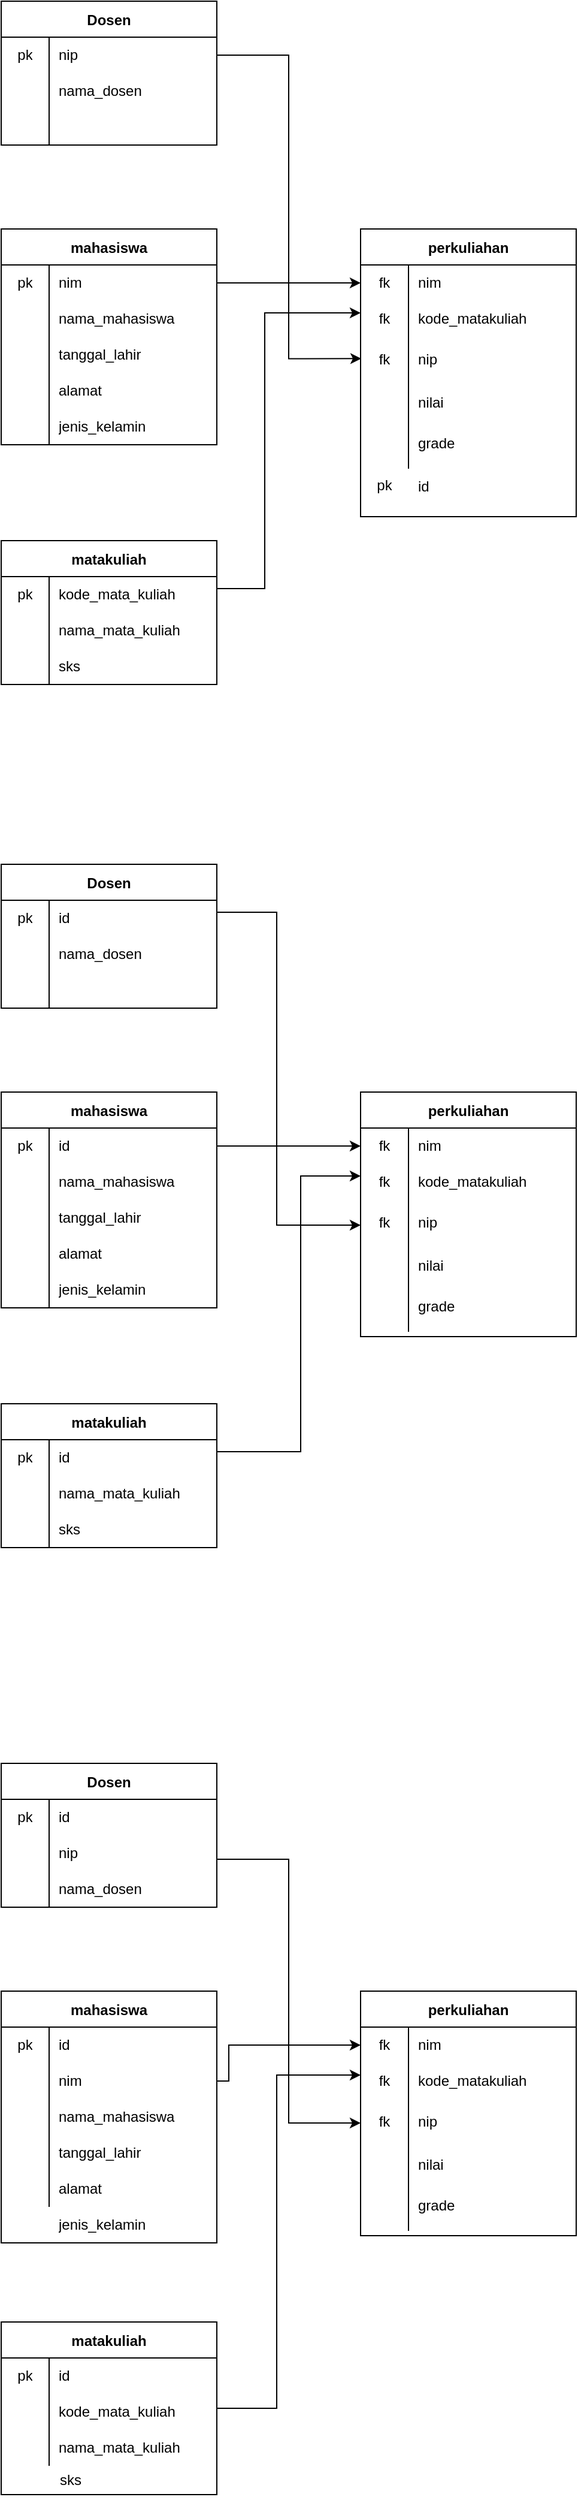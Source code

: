 <mxfile version="20.3.0" type="device"><diagram id="C5RBs43oDa-KdzZeNtuy" name="Page-1"><mxGraphModel dx="1038" dy="641" grid="1" gridSize="10" guides="1" tooltips="1" connect="1" arrows="1" fold="1" page="1" pageScale="1" pageWidth="827" pageHeight="1169" math="0" shadow="0"><root><mxCell id="WIyWlLk6GJQsqaUBKTNV-0"/><mxCell id="WIyWlLk6GJQsqaUBKTNV-1" parent="WIyWlLk6GJQsqaUBKTNV-0"/><mxCell id="ocdc9mMbOwaUvqx68vcA-165" style="edgeStyle=orthogonalEdgeStyle;rounded=0;orthogonalLoop=1;jettySize=auto;html=1;exitX=1;exitY=0.5;exitDx=0;exitDy=0;entryX=0.003;entryY=0.165;entryDx=0;entryDy=0;entryPerimeter=0;" parent="WIyWlLk6GJQsqaUBKTNV-1" source="ocdc9mMbOwaUvqx68vcA-1" target="ocdc9mMbOwaUvqx68vcA-42" edge="1"><mxGeometry relative="1" as="geometry"><mxPoint x="370" y="430.593" as="targetPoint"/><Array as="points"><mxPoint x="380" y="165"/><mxPoint x="380" y="418"/></Array></mxGeometry></mxCell><mxCell id="ocdc9mMbOwaUvqx68vcA-0" value="Dosen" style="shape=table;startSize=30;container=1;collapsible=0;childLayout=tableLayout;fixedRows=1;rowLines=0;fontStyle=1;" parent="WIyWlLk6GJQsqaUBKTNV-1" vertex="1"><mxGeometry x="140" y="120" width="180" height="120" as="geometry"/></mxCell><mxCell id="ocdc9mMbOwaUvqx68vcA-1" value="" style="shape=tableRow;horizontal=0;startSize=0;swimlaneHead=0;swimlaneBody=0;top=0;left=0;bottom=0;right=0;collapsible=0;dropTarget=0;fillColor=none;points=[[0,0.5],[1,0.5]];portConstraint=eastwest;" parent="ocdc9mMbOwaUvqx68vcA-0" vertex="1"><mxGeometry y="30" width="180" height="30" as="geometry"/></mxCell><mxCell id="ocdc9mMbOwaUvqx68vcA-2" value="pk" style="shape=partialRectangle;html=1;whiteSpace=wrap;connectable=0;fillColor=none;top=0;left=0;bottom=0;right=0;overflow=hidden;pointerEvents=1;" parent="ocdc9mMbOwaUvqx68vcA-1" vertex="1"><mxGeometry width="40" height="30" as="geometry"><mxRectangle width="40" height="30" as="alternateBounds"/></mxGeometry></mxCell><mxCell id="ocdc9mMbOwaUvqx68vcA-3" value="nip" style="shape=partialRectangle;html=1;whiteSpace=wrap;connectable=0;fillColor=none;top=0;left=0;bottom=0;right=0;align=left;spacingLeft=6;overflow=hidden;" parent="ocdc9mMbOwaUvqx68vcA-1" vertex="1"><mxGeometry x="40" width="140" height="30" as="geometry"><mxRectangle width="140" height="30" as="alternateBounds"/></mxGeometry></mxCell><mxCell id="ocdc9mMbOwaUvqx68vcA-4" value="" style="shape=tableRow;horizontal=0;startSize=0;swimlaneHead=0;swimlaneBody=0;top=0;left=0;bottom=0;right=0;collapsible=0;dropTarget=0;fillColor=none;points=[[0,0.5],[1,0.5]];portConstraint=eastwest;" parent="ocdc9mMbOwaUvqx68vcA-0" vertex="1"><mxGeometry y="60" width="180" height="30" as="geometry"/></mxCell><mxCell id="ocdc9mMbOwaUvqx68vcA-5" value="" style="shape=partialRectangle;html=1;whiteSpace=wrap;connectable=0;fillColor=none;top=0;left=0;bottom=0;right=0;overflow=hidden;" parent="ocdc9mMbOwaUvqx68vcA-4" vertex="1"><mxGeometry width="40" height="30" as="geometry"><mxRectangle width="40" height="30" as="alternateBounds"/></mxGeometry></mxCell><mxCell id="ocdc9mMbOwaUvqx68vcA-6" value="nama_dosen" style="shape=partialRectangle;html=1;whiteSpace=wrap;connectable=0;fillColor=none;top=0;left=0;bottom=0;right=0;align=left;spacingLeft=6;overflow=hidden;" parent="ocdc9mMbOwaUvqx68vcA-4" vertex="1"><mxGeometry x="40" width="140" height="30" as="geometry"><mxRectangle width="140" height="30" as="alternateBounds"/></mxGeometry></mxCell><mxCell id="ocdc9mMbOwaUvqx68vcA-7" value="" style="shape=tableRow;horizontal=0;startSize=0;swimlaneHead=0;swimlaneBody=0;top=0;left=0;bottom=0;right=0;collapsible=0;dropTarget=0;fillColor=none;points=[[0,0.5],[1,0.5]];portConstraint=eastwest;" parent="ocdc9mMbOwaUvqx68vcA-0" vertex="1"><mxGeometry y="90" width="180" height="30" as="geometry"/></mxCell><mxCell id="ocdc9mMbOwaUvqx68vcA-8" value="" style="shape=partialRectangle;html=1;whiteSpace=wrap;connectable=0;fillColor=none;top=0;left=0;bottom=0;right=0;overflow=hidden;" parent="ocdc9mMbOwaUvqx68vcA-7" vertex="1"><mxGeometry width="40" height="30" as="geometry"><mxRectangle width="40" height="30" as="alternateBounds"/></mxGeometry></mxCell><mxCell id="ocdc9mMbOwaUvqx68vcA-9" value="" style="shape=partialRectangle;html=1;whiteSpace=wrap;connectable=0;fillColor=none;top=0;left=0;bottom=0;right=0;align=left;spacingLeft=6;overflow=hidden;" parent="ocdc9mMbOwaUvqx68vcA-7" vertex="1"><mxGeometry x="40" width="140" height="30" as="geometry"><mxRectangle width="140" height="30" as="alternateBounds"/></mxGeometry></mxCell><mxCell id="ocdc9mMbOwaUvqx68vcA-166" style="edgeStyle=orthogonalEdgeStyle;rounded=0;orthogonalLoop=1;jettySize=auto;html=1;" parent="WIyWlLk6GJQsqaUBKTNV-1" source="ocdc9mMbOwaUvqx68vcA-10" edge="1"><mxGeometry relative="1" as="geometry"><mxPoint x="440" y="380" as="targetPoint"/><Array as="points"><mxPoint x="360" y="610"/><mxPoint x="360" y="380"/></Array></mxGeometry></mxCell><mxCell id="ocdc9mMbOwaUvqx68vcA-10" value="matakuliah" style="shape=table;startSize=30;container=1;collapsible=0;childLayout=tableLayout;fixedRows=1;rowLines=0;fontStyle=1;" parent="WIyWlLk6GJQsqaUBKTNV-1" vertex="1"><mxGeometry x="140" y="570" width="180" height="120" as="geometry"/></mxCell><mxCell id="ocdc9mMbOwaUvqx68vcA-11" value="" style="shape=tableRow;horizontal=0;startSize=0;swimlaneHead=0;swimlaneBody=0;top=0;left=0;bottom=0;right=0;collapsible=0;dropTarget=0;fillColor=none;points=[[0,0.5],[1,0.5]];portConstraint=eastwest;" parent="ocdc9mMbOwaUvqx68vcA-10" vertex="1"><mxGeometry y="30" width="180" height="30" as="geometry"/></mxCell><mxCell id="ocdc9mMbOwaUvqx68vcA-12" value="pk" style="shape=partialRectangle;html=1;whiteSpace=wrap;connectable=0;fillColor=none;top=0;left=0;bottom=0;right=0;overflow=hidden;pointerEvents=1;" parent="ocdc9mMbOwaUvqx68vcA-11" vertex="1"><mxGeometry width="40" height="30" as="geometry"><mxRectangle width="40" height="30" as="alternateBounds"/></mxGeometry></mxCell><mxCell id="ocdc9mMbOwaUvqx68vcA-13" value="kode_mata_kuliah" style="shape=partialRectangle;html=1;whiteSpace=wrap;connectable=0;fillColor=none;top=0;left=0;bottom=0;right=0;align=left;spacingLeft=6;overflow=hidden;" parent="ocdc9mMbOwaUvqx68vcA-11" vertex="1"><mxGeometry x="40" width="140" height="30" as="geometry"><mxRectangle width="140" height="30" as="alternateBounds"/></mxGeometry></mxCell><mxCell id="ocdc9mMbOwaUvqx68vcA-14" value="" style="shape=tableRow;horizontal=0;startSize=0;swimlaneHead=0;swimlaneBody=0;top=0;left=0;bottom=0;right=0;collapsible=0;dropTarget=0;fillColor=none;points=[[0,0.5],[1,0.5]];portConstraint=eastwest;" parent="ocdc9mMbOwaUvqx68vcA-10" vertex="1"><mxGeometry y="60" width="180" height="30" as="geometry"/></mxCell><mxCell id="ocdc9mMbOwaUvqx68vcA-15" value="" style="shape=partialRectangle;html=1;whiteSpace=wrap;connectable=0;fillColor=none;top=0;left=0;bottom=0;right=0;overflow=hidden;" parent="ocdc9mMbOwaUvqx68vcA-14" vertex="1"><mxGeometry width="40" height="30" as="geometry"><mxRectangle width="40" height="30" as="alternateBounds"/></mxGeometry></mxCell><mxCell id="ocdc9mMbOwaUvqx68vcA-16" value="nama_mata_kuliah" style="shape=partialRectangle;html=1;whiteSpace=wrap;connectable=0;fillColor=none;top=0;left=0;bottom=0;right=0;align=left;spacingLeft=6;overflow=hidden;" parent="ocdc9mMbOwaUvqx68vcA-14" vertex="1"><mxGeometry x="40" width="140" height="30" as="geometry"><mxRectangle width="140" height="30" as="alternateBounds"/></mxGeometry></mxCell><mxCell id="ocdc9mMbOwaUvqx68vcA-17" value="" style="shape=tableRow;horizontal=0;startSize=0;swimlaneHead=0;swimlaneBody=0;top=0;left=0;bottom=0;right=0;collapsible=0;dropTarget=0;fillColor=none;points=[[0,0.5],[1,0.5]];portConstraint=eastwest;" parent="ocdc9mMbOwaUvqx68vcA-10" vertex="1"><mxGeometry y="90" width="180" height="30" as="geometry"/></mxCell><mxCell id="ocdc9mMbOwaUvqx68vcA-18" value="" style="shape=partialRectangle;html=1;whiteSpace=wrap;connectable=0;fillColor=none;top=0;left=0;bottom=0;right=0;overflow=hidden;" parent="ocdc9mMbOwaUvqx68vcA-17" vertex="1"><mxGeometry width="40" height="30" as="geometry"><mxRectangle width="40" height="30" as="alternateBounds"/></mxGeometry></mxCell><mxCell id="ocdc9mMbOwaUvqx68vcA-19" value="sks" style="shape=partialRectangle;html=1;whiteSpace=wrap;connectable=0;fillColor=none;top=0;left=0;bottom=0;right=0;align=left;spacingLeft=6;overflow=hidden;" parent="ocdc9mMbOwaUvqx68vcA-17" vertex="1"><mxGeometry x="40" width="140" height="30" as="geometry"><mxRectangle width="140" height="30" as="alternateBounds"/></mxGeometry></mxCell><mxCell id="ocdc9mMbOwaUvqx68vcA-164" style="edgeStyle=orthogonalEdgeStyle;rounded=0;orthogonalLoop=1;jettySize=auto;html=1;exitX=1;exitY=0.5;exitDx=0;exitDy=0;" parent="WIyWlLk6GJQsqaUBKTNV-1" source="ocdc9mMbOwaUvqx68vcA-21" target="ocdc9mMbOwaUvqx68vcA-36" edge="1"><mxGeometry relative="1" as="geometry"/></mxCell><mxCell id="ocdc9mMbOwaUvqx68vcA-20" value="mahasiswa" style="shape=table;startSize=30;container=1;collapsible=0;childLayout=tableLayout;fixedRows=1;rowLines=0;fontStyle=1;" parent="WIyWlLk6GJQsqaUBKTNV-1" vertex="1"><mxGeometry x="140" y="310" width="180" height="180" as="geometry"/></mxCell><mxCell id="ocdc9mMbOwaUvqx68vcA-21" value="" style="shape=tableRow;horizontal=0;startSize=0;swimlaneHead=0;swimlaneBody=0;top=0;left=0;bottom=0;right=0;collapsible=0;dropTarget=0;fillColor=none;points=[[0,0.5],[1,0.5]];portConstraint=eastwest;" parent="ocdc9mMbOwaUvqx68vcA-20" vertex="1"><mxGeometry y="30" width="180" height="30" as="geometry"/></mxCell><mxCell id="ocdc9mMbOwaUvqx68vcA-22" value="pk" style="shape=partialRectangle;html=1;whiteSpace=wrap;connectable=0;fillColor=none;top=0;left=0;bottom=0;right=0;overflow=hidden;pointerEvents=1;" parent="ocdc9mMbOwaUvqx68vcA-21" vertex="1"><mxGeometry width="40" height="30" as="geometry"><mxRectangle width="40" height="30" as="alternateBounds"/></mxGeometry></mxCell><mxCell id="ocdc9mMbOwaUvqx68vcA-23" value="nim" style="shape=partialRectangle;html=1;whiteSpace=wrap;connectable=0;fillColor=none;top=0;left=0;bottom=0;right=0;align=left;spacingLeft=6;overflow=hidden;" parent="ocdc9mMbOwaUvqx68vcA-21" vertex="1"><mxGeometry x="40" width="140" height="30" as="geometry"><mxRectangle width="140" height="30" as="alternateBounds"/></mxGeometry></mxCell><mxCell id="ocdc9mMbOwaUvqx68vcA-24" value="" style="shape=tableRow;horizontal=0;startSize=0;swimlaneHead=0;swimlaneBody=0;top=0;left=0;bottom=0;right=0;collapsible=0;dropTarget=0;fillColor=none;points=[[0,0.5],[1,0.5]];portConstraint=eastwest;" parent="ocdc9mMbOwaUvqx68vcA-20" vertex="1"><mxGeometry y="60" width="180" height="30" as="geometry"/></mxCell><mxCell id="ocdc9mMbOwaUvqx68vcA-25" value="" style="shape=partialRectangle;html=1;whiteSpace=wrap;connectable=0;fillColor=none;top=0;left=0;bottom=0;right=0;overflow=hidden;" parent="ocdc9mMbOwaUvqx68vcA-24" vertex="1"><mxGeometry width="40" height="30" as="geometry"><mxRectangle width="40" height="30" as="alternateBounds"/></mxGeometry></mxCell><mxCell id="ocdc9mMbOwaUvqx68vcA-26" value="nama_mahasiswa" style="shape=partialRectangle;html=1;whiteSpace=wrap;connectable=0;fillColor=none;top=0;left=0;bottom=0;right=0;align=left;spacingLeft=6;overflow=hidden;" parent="ocdc9mMbOwaUvqx68vcA-24" vertex="1"><mxGeometry x="40" width="140" height="30" as="geometry"><mxRectangle width="140" height="30" as="alternateBounds"/></mxGeometry></mxCell><mxCell id="ocdc9mMbOwaUvqx68vcA-27" value="" style="shape=tableRow;horizontal=0;startSize=0;swimlaneHead=0;swimlaneBody=0;top=0;left=0;bottom=0;right=0;collapsible=0;dropTarget=0;fillColor=none;points=[[0,0.5],[1,0.5]];portConstraint=eastwest;" parent="ocdc9mMbOwaUvqx68vcA-20" vertex="1"><mxGeometry y="90" width="180" height="90" as="geometry"/></mxCell><mxCell id="ocdc9mMbOwaUvqx68vcA-28" value="" style="shape=partialRectangle;html=1;whiteSpace=wrap;connectable=0;fillColor=none;top=0;left=0;bottom=0;right=0;overflow=hidden;" parent="ocdc9mMbOwaUvqx68vcA-27" vertex="1"><mxGeometry width="40" height="90" as="geometry"><mxRectangle width="40" height="90" as="alternateBounds"/></mxGeometry></mxCell><mxCell id="ocdc9mMbOwaUvqx68vcA-29" value="alamat" style="shape=partialRectangle;html=1;whiteSpace=wrap;connectable=0;fillColor=none;top=0;left=0;bottom=0;right=0;align=left;spacingLeft=6;overflow=hidden;" parent="ocdc9mMbOwaUvqx68vcA-27" vertex="1"><mxGeometry x="40" width="140" height="90" as="geometry"><mxRectangle width="140" height="90" as="alternateBounds"/></mxGeometry></mxCell><mxCell id="ocdc9mMbOwaUvqx68vcA-32" value="tanggal_lahir" style="shape=partialRectangle;html=1;whiteSpace=wrap;connectable=0;fillColor=none;top=0;left=0;bottom=0;right=0;align=left;spacingLeft=6;overflow=hidden;" parent="WIyWlLk6GJQsqaUBKTNV-1" vertex="1"><mxGeometry x="180" y="400" width="140" height="30" as="geometry"><mxRectangle width="140" height="30" as="alternateBounds"/></mxGeometry></mxCell><mxCell id="ocdc9mMbOwaUvqx68vcA-33" value="jenis_kelamin" style="shape=partialRectangle;html=1;whiteSpace=wrap;connectable=0;fillColor=none;top=0;left=0;bottom=0;right=0;align=left;spacingLeft=6;overflow=hidden;" parent="WIyWlLk6GJQsqaUBKTNV-1" vertex="1"><mxGeometry x="180" y="460" width="140" height="30" as="geometry"><mxRectangle width="140" height="90" as="alternateBounds"/></mxGeometry></mxCell><mxCell id="ocdc9mMbOwaUvqx68vcA-35" value="perkuliahan" style="shape=table;startSize=30;container=1;collapsible=0;childLayout=tableLayout;fixedRows=1;rowLines=0;fontStyle=1;" parent="WIyWlLk6GJQsqaUBKTNV-1" vertex="1"><mxGeometry x="440" y="310" width="180" height="240" as="geometry"/></mxCell><mxCell id="ocdc9mMbOwaUvqx68vcA-36" value="" style="shape=tableRow;horizontal=0;startSize=0;swimlaneHead=0;swimlaneBody=0;top=0;left=0;bottom=0;right=0;collapsible=0;dropTarget=0;fillColor=none;points=[[0,0.5],[1,0.5]];portConstraint=eastwest;" parent="ocdc9mMbOwaUvqx68vcA-35" vertex="1"><mxGeometry y="30" width="180" height="30" as="geometry"/></mxCell><mxCell id="ocdc9mMbOwaUvqx68vcA-37" value="fk" style="shape=partialRectangle;html=1;whiteSpace=wrap;connectable=0;fillColor=none;top=0;left=0;bottom=0;right=0;overflow=hidden;pointerEvents=1;" parent="ocdc9mMbOwaUvqx68vcA-36" vertex="1"><mxGeometry width="40" height="30" as="geometry"><mxRectangle width="40" height="30" as="alternateBounds"/></mxGeometry></mxCell><mxCell id="ocdc9mMbOwaUvqx68vcA-38" value="nim" style="shape=partialRectangle;html=1;whiteSpace=wrap;connectable=0;fillColor=none;top=0;left=0;bottom=0;right=0;align=left;spacingLeft=6;overflow=hidden;" parent="ocdc9mMbOwaUvqx68vcA-36" vertex="1"><mxGeometry x="40" width="140" height="30" as="geometry"><mxRectangle width="140" height="30" as="alternateBounds"/></mxGeometry></mxCell><mxCell id="ocdc9mMbOwaUvqx68vcA-39" value="" style="shape=tableRow;horizontal=0;startSize=0;swimlaneHead=0;swimlaneBody=0;top=0;left=0;bottom=0;right=0;collapsible=0;dropTarget=0;fillColor=none;points=[[0,0.5],[1,0.5]];portConstraint=eastwest;" parent="ocdc9mMbOwaUvqx68vcA-35" vertex="1"><mxGeometry y="60" width="180" height="30" as="geometry"/></mxCell><mxCell id="ocdc9mMbOwaUvqx68vcA-40" value="" style="shape=partialRectangle;html=1;whiteSpace=wrap;connectable=0;fillColor=none;top=0;left=0;bottom=0;right=0;overflow=hidden;" parent="ocdc9mMbOwaUvqx68vcA-39" vertex="1"><mxGeometry width="40" height="30" as="geometry"><mxRectangle width="40" height="30" as="alternateBounds"/></mxGeometry></mxCell><mxCell id="ocdc9mMbOwaUvqx68vcA-41" value="kode_matakuliah" style="shape=partialRectangle;html=1;whiteSpace=wrap;connectable=0;fillColor=none;top=0;left=0;bottom=0;right=0;align=left;spacingLeft=6;overflow=hidden;" parent="ocdc9mMbOwaUvqx68vcA-39" vertex="1"><mxGeometry x="40" width="140" height="30" as="geometry"><mxRectangle width="140" height="30" as="alternateBounds"/></mxGeometry></mxCell><mxCell id="ocdc9mMbOwaUvqx68vcA-42" value="" style="shape=tableRow;horizontal=0;startSize=0;swimlaneHead=0;swimlaneBody=0;top=0;left=0;bottom=0;right=0;collapsible=0;dropTarget=0;fillColor=none;points=[[0,0.5],[1,0.5]];portConstraint=eastwest;" parent="ocdc9mMbOwaUvqx68vcA-35" vertex="1"><mxGeometry y="90" width="180" height="110" as="geometry"/></mxCell><mxCell id="ocdc9mMbOwaUvqx68vcA-43" value="" style="shape=partialRectangle;html=1;whiteSpace=wrap;connectable=0;fillColor=none;top=0;left=0;bottom=0;right=0;overflow=hidden;" parent="ocdc9mMbOwaUvqx68vcA-42" vertex="1"><mxGeometry width="40" height="110" as="geometry"><mxRectangle width="40" height="110" as="alternateBounds"/></mxGeometry></mxCell><mxCell id="ocdc9mMbOwaUvqx68vcA-44" value="nilai" style="shape=partialRectangle;html=1;whiteSpace=wrap;connectable=0;fillColor=none;top=0;left=0;bottom=0;right=0;align=left;spacingLeft=6;overflow=hidden;" parent="ocdc9mMbOwaUvqx68vcA-42" vertex="1"><mxGeometry x="40" width="140" height="110" as="geometry"><mxRectangle width="140" height="110" as="alternateBounds"/></mxGeometry></mxCell><mxCell id="ocdc9mMbOwaUvqx68vcA-45" value="nip" style="shape=partialRectangle;html=1;whiteSpace=wrap;connectable=0;fillColor=none;top=0;left=0;bottom=0;right=0;align=left;spacingLeft=6;overflow=hidden;" parent="WIyWlLk6GJQsqaUBKTNV-1" vertex="1"><mxGeometry x="480" y="404" width="140" height="30" as="geometry"><mxRectangle width="140" height="30" as="alternateBounds"/></mxGeometry></mxCell><mxCell id="ocdc9mMbOwaUvqx68vcA-46" value="grade" style="shape=partialRectangle;html=1;whiteSpace=wrap;connectable=0;fillColor=none;top=0;left=0;bottom=0;right=0;align=left;spacingLeft=6;overflow=hidden;" parent="WIyWlLk6GJQsqaUBKTNV-1" vertex="1"><mxGeometry x="480" y="474" width="140" height="30" as="geometry"><mxRectangle width="140" height="30" as="alternateBounds"/></mxGeometry></mxCell><mxCell id="ocdc9mMbOwaUvqx68vcA-47" value="fk" style="shape=partialRectangle;html=1;whiteSpace=wrap;connectable=0;fillColor=none;top=0;left=0;bottom=0;right=0;overflow=hidden;pointerEvents=1;" parent="WIyWlLk6GJQsqaUBKTNV-1" vertex="1"><mxGeometry x="440" y="370" width="40" height="30" as="geometry"><mxRectangle width="40" height="30" as="alternateBounds"/></mxGeometry></mxCell><mxCell id="ocdc9mMbOwaUvqx68vcA-48" value="fk" style="shape=partialRectangle;html=1;whiteSpace=wrap;connectable=0;fillColor=none;top=0;left=0;bottom=0;right=0;overflow=hidden;pointerEvents=1;" parent="WIyWlLk6GJQsqaUBKTNV-1" vertex="1"><mxGeometry x="440" y="404" width="40" height="30" as="geometry"><mxRectangle width="40" height="30" as="alternateBounds"/></mxGeometry></mxCell><mxCell id="ocdc9mMbOwaUvqx68vcA-177" style="edgeStyle=orthogonalEdgeStyle;rounded=0;orthogonalLoop=1;jettySize=auto;html=1;" parent="WIyWlLk6GJQsqaUBKTNV-1" source="ocdc9mMbOwaUvqx68vcA-72" edge="1"><mxGeometry relative="1" as="geometry"><mxPoint x="440" y="1141" as="targetPoint"/><Array as="points"><mxPoint x="370" y="880"/><mxPoint x="370" y="1141"/></Array></mxGeometry></mxCell><mxCell id="ocdc9mMbOwaUvqx68vcA-72" value="Dosen" style="shape=table;startSize=30;container=1;collapsible=0;childLayout=tableLayout;fixedRows=1;rowLines=0;fontStyle=1;" parent="WIyWlLk6GJQsqaUBKTNV-1" vertex="1"><mxGeometry x="140" y="840" width="180" height="120" as="geometry"/></mxCell><mxCell id="ocdc9mMbOwaUvqx68vcA-73" value="" style="shape=tableRow;horizontal=0;startSize=0;swimlaneHead=0;swimlaneBody=0;top=0;left=0;bottom=0;right=0;collapsible=0;dropTarget=0;fillColor=none;points=[[0,0.5],[1,0.5]];portConstraint=eastwest;" parent="ocdc9mMbOwaUvqx68vcA-72" vertex="1"><mxGeometry y="30" width="180" height="30" as="geometry"/></mxCell><mxCell id="ocdc9mMbOwaUvqx68vcA-74" value="pk" style="shape=partialRectangle;html=1;whiteSpace=wrap;connectable=0;fillColor=none;top=0;left=0;bottom=0;right=0;overflow=hidden;pointerEvents=1;" parent="ocdc9mMbOwaUvqx68vcA-73" vertex="1"><mxGeometry width="40" height="30" as="geometry"><mxRectangle width="40" height="30" as="alternateBounds"/></mxGeometry></mxCell><mxCell id="ocdc9mMbOwaUvqx68vcA-75" value="id" style="shape=partialRectangle;html=1;whiteSpace=wrap;connectable=0;fillColor=none;top=0;left=0;bottom=0;right=0;align=left;spacingLeft=6;overflow=hidden;" parent="ocdc9mMbOwaUvqx68vcA-73" vertex="1"><mxGeometry x="40" width="140" height="30" as="geometry"><mxRectangle width="140" height="30" as="alternateBounds"/></mxGeometry></mxCell><mxCell id="ocdc9mMbOwaUvqx68vcA-76" value="" style="shape=tableRow;horizontal=0;startSize=0;swimlaneHead=0;swimlaneBody=0;top=0;left=0;bottom=0;right=0;collapsible=0;dropTarget=0;fillColor=none;points=[[0,0.5],[1,0.5]];portConstraint=eastwest;" parent="ocdc9mMbOwaUvqx68vcA-72" vertex="1"><mxGeometry y="60" width="180" height="30" as="geometry"/></mxCell><mxCell id="ocdc9mMbOwaUvqx68vcA-77" value="" style="shape=partialRectangle;html=1;whiteSpace=wrap;connectable=0;fillColor=none;top=0;left=0;bottom=0;right=0;overflow=hidden;" parent="ocdc9mMbOwaUvqx68vcA-76" vertex="1"><mxGeometry width="40" height="30" as="geometry"><mxRectangle width="40" height="30" as="alternateBounds"/></mxGeometry></mxCell><mxCell id="ocdc9mMbOwaUvqx68vcA-78" value="nama_dosen" style="shape=partialRectangle;html=1;whiteSpace=wrap;connectable=0;fillColor=none;top=0;left=0;bottom=0;right=0;align=left;spacingLeft=6;overflow=hidden;" parent="ocdc9mMbOwaUvqx68vcA-76" vertex="1"><mxGeometry x="40" width="140" height="30" as="geometry"><mxRectangle width="140" height="30" as="alternateBounds"/></mxGeometry></mxCell><mxCell id="ocdc9mMbOwaUvqx68vcA-79" value="" style="shape=tableRow;horizontal=0;startSize=0;swimlaneHead=0;swimlaneBody=0;top=0;left=0;bottom=0;right=0;collapsible=0;dropTarget=0;fillColor=none;points=[[0,0.5],[1,0.5]];portConstraint=eastwest;" parent="ocdc9mMbOwaUvqx68vcA-72" vertex="1"><mxGeometry y="90" width="180" height="30" as="geometry"/></mxCell><mxCell id="ocdc9mMbOwaUvqx68vcA-80" value="" style="shape=partialRectangle;html=1;whiteSpace=wrap;connectable=0;fillColor=none;top=0;left=0;bottom=0;right=0;overflow=hidden;" parent="ocdc9mMbOwaUvqx68vcA-79" vertex="1"><mxGeometry width="40" height="30" as="geometry"><mxRectangle width="40" height="30" as="alternateBounds"/></mxGeometry></mxCell><mxCell id="ocdc9mMbOwaUvqx68vcA-81" value="" style="shape=partialRectangle;html=1;whiteSpace=wrap;connectable=0;fillColor=none;top=0;left=0;bottom=0;right=0;align=left;spacingLeft=6;overflow=hidden;" parent="ocdc9mMbOwaUvqx68vcA-79" vertex="1"><mxGeometry x="40" width="140" height="30" as="geometry"><mxRectangle width="140" height="30" as="alternateBounds"/></mxGeometry></mxCell><mxCell id="ocdc9mMbOwaUvqx68vcA-179" style="edgeStyle=orthogonalEdgeStyle;rounded=0;orthogonalLoop=1;jettySize=auto;html=1;exitX=1;exitY=0.5;exitDx=0;exitDy=0;" parent="WIyWlLk6GJQsqaUBKTNV-1" source="ocdc9mMbOwaUvqx68vcA-83" edge="1"><mxGeometry relative="1" as="geometry"><mxPoint x="440" y="1100" as="targetPoint"/><Array as="points"><mxPoint x="320" y="1330"/><mxPoint x="390" y="1330"/><mxPoint x="390" y="1100"/></Array></mxGeometry></mxCell><mxCell id="ocdc9mMbOwaUvqx68vcA-82" value="matakuliah" style="shape=table;startSize=30;container=1;collapsible=0;childLayout=tableLayout;fixedRows=1;rowLines=0;fontStyle=1;" parent="WIyWlLk6GJQsqaUBKTNV-1" vertex="1"><mxGeometry x="140" y="1290" width="180" height="120" as="geometry"/></mxCell><mxCell id="ocdc9mMbOwaUvqx68vcA-83" value="" style="shape=tableRow;horizontal=0;startSize=0;swimlaneHead=0;swimlaneBody=0;top=0;left=0;bottom=0;right=0;collapsible=0;dropTarget=0;fillColor=none;points=[[0,0.5],[1,0.5]];portConstraint=eastwest;" parent="ocdc9mMbOwaUvqx68vcA-82" vertex="1"><mxGeometry y="30" width="180" height="30" as="geometry"/></mxCell><mxCell id="ocdc9mMbOwaUvqx68vcA-84" value="pk" style="shape=partialRectangle;html=1;whiteSpace=wrap;connectable=0;fillColor=none;top=0;left=0;bottom=0;right=0;overflow=hidden;pointerEvents=1;" parent="ocdc9mMbOwaUvqx68vcA-83" vertex="1"><mxGeometry width="40" height="30" as="geometry"><mxRectangle width="40" height="30" as="alternateBounds"/></mxGeometry></mxCell><mxCell id="ocdc9mMbOwaUvqx68vcA-85" value="id" style="shape=partialRectangle;html=1;whiteSpace=wrap;connectable=0;fillColor=none;top=0;left=0;bottom=0;right=0;align=left;spacingLeft=6;overflow=hidden;" parent="ocdc9mMbOwaUvqx68vcA-83" vertex="1"><mxGeometry x="40" width="140" height="30" as="geometry"><mxRectangle width="140" height="30" as="alternateBounds"/></mxGeometry></mxCell><mxCell id="ocdc9mMbOwaUvqx68vcA-86" value="" style="shape=tableRow;horizontal=0;startSize=0;swimlaneHead=0;swimlaneBody=0;top=0;left=0;bottom=0;right=0;collapsible=0;dropTarget=0;fillColor=none;points=[[0,0.5],[1,0.5]];portConstraint=eastwest;" parent="ocdc9mMbOwaUvqx68vcA-82" vertex="1"><mxGeometry y="60" width="180" height="30" as="geometry"/></mxCell><mxCell id="ocdc9mMbOwaUvqx68vcA-87" value="" style="shape=partialRectangle;html=1;whiteSpace=wrap;connectable=0;fillColor=none;top=0;left=0;bottom=0;right=0;overflow=hidden;" parent="ocdc9mMbOwaUvqx68vcA-86" vertex="1"><mxGeometry width="40" height="30" as="geometry"><mxRectangle width="40" height="30" as="alternateBounds"/></mxGeometry></mxCell><mxCell id="ocdc9mMbOwaUvqx68vcA-88" value="nama_mata_kuliah" style="shape=partialRectangle;html=1;whiteSpace=wrap;connectable=0;fillColor=none;top=0;left=0;bottom=0;right=0;align=left;spacingLeft=6;overflow=hidden;" parent="ocdc9mMbOwaUvqx68vcA-86" vertex="1"><mxGeometry x="40" width="140" height="30" as="geometry"><mxRectangle width="140" height="30" as="alternateBounds"/></mxGeometry></mxCell><mxCell id="ocdc9mMbOwaUvqx68vcA-89" value="" style="shape=tableRow;horizontal=0;startSize=0;swimlaneHead=0;swimlaneBody=0;top=0;left=0;bottom=0;right=0;collapsible=0;dropTarget=0;fillColor=none;points=[[0,0.5],[1,0.5]];portConstraint=eastwest;" parent="ocdc9mMbOwaUvqx68vcA-82" vertex="1"><mxGeometry y="90" width="180" height="30" as="geometry"/></mxCell><mxCell id="ocdc9mMbOwaUvqx68vcA-90" value="" style="shape=partialRectangle;html=1;whiteSpace=wrap;connectable=0;fillColor=none;top=0;left=0;bottom=0;right=0;overflow=hidden;" parent="ocdc9mMbOwaUvqx68vcA-89" vertex="1"><mxGeometry width="40" height="30" as="geometry"><mxRectangle width="40" height="30" as="alternateBounds"/></mxGeometry></mxCell><mxCell id="ocdc9mMbOwaUvqx68vcA-91" value="sks" style="shape=partialRectangle;html=1;whiteSpace=wrap;connectable=0;fillColor=none;top=0;left=0;bottom=0;right=0;align=left;spacingLeft=6;overflow=hidden;" parent="ocdc9mMbOwaUvqx68vcA-89" vertex="1"><mxGeometry x="40" width="140" height="30" as="geometry"><mxRectangle width="140" height="30" as="alternateBounds"/></mxGeometry></mxCell><mxCell id="ocdc9mMbOwaUvqx68vcA-178" style="edgeStyle=orthogonalEdgeStyle;rounded=0;orthogonalLoop=1;jettySize=auto;html=1;entryX=0;entryY=0.5;entryDx=0;entryDy=0;exitX=1;exitY=0.5;exitDx=0;exitDy=0;" parent="WIyWlLk6GJQsqaUBKTNV-1" source="ocdc9mMbOwaUvqx68vcA-93" target="ocdc9mMbOwaUvqx68vcA-105" edge="1"><mxGeometry relative="1" as="geometry"/></mxCell><mxCell id="ocdc9mMbOwaUvqx68vcA-92" value="mahasiswa" style="shape=table;startSize=30;container=1;collapsible=0;childLayout=tableLayout;fixedRows=1;rowLines=0;fontStyle=1;" parent="WIyWlLk6GJQsqaUBKTNV-1" vertex="1"><mxGeometry x="140" y="1030" width="180" height="180" as="geometry"/></mxCell><mxCell id="ocdc9mMbOwaUvqx68vcA-93" value="" style="shape=tableRow;horizontal=0;startSize=0;swimlaneHead=0;swimlaneBody=0;top=0;left=0;bottom=0;right=0;collapsible=0;dropTarget=0;fillColor=none;points=[[0,0.5],[1,0.5]];portConstraint=eastwest;" parent="ocdc9mMbOwaUvqx68vcA-92" vertex="1"><mxGeometry y="30" width="180" height="30" as="geometry"/></mxCell><mxCell id="ocdc9mMbOwaUvqx68vcA-94" value="pk" style="shape=partialRectangle;html=1;whiteSpace=wrap;connectable=0;fillColor=none;top=0;left=0;bottom=0;right=0;overflow=hidden;pointerEvents=1;" parent="ocdc9mMbOwaUvqx68vcA-93" vertex="1"><mxGeometry width="40" height="30" as="geometry"><mxRectangle width="40" height="30" as="alternateBounds"/></mxGeometry></mxCell><mxCell id="ocdc9mMbOwaUvqx68vcA-95" value="id" style="shape=partialRectangle;html=1;whiteSpace=wrap;connectable=0;fillColor=none;top=0;left=0;bottom=0;right=0;align=left;spacingLeft=6;overflow=hidden;" parent="ocdc9mMbOwaUvqx68vcA-93" vertex="1"><mxGeometry x="40" width="140" height="30" as="geometry"><mxRectangle width="140" height="30" as="alternateBounds"/></mxGeometry></mxCell><mxCell id="ocdc9mMbOwaUvqx68vcA-96" value="" style="shape=tableRow;horizontal=0;startSize=0;swimlaneHead=0;swimlaneBody=0;top=0;left=0;bottom=0;right=0;collapsible=0;dropTarget=0;fillColor=none;points=[[0,0.5],[1,0.5]];portConstraint=eastwest;" parent="ocdc9mMbOwaUvqx68vcA-92" vertex="1"><mxGeometry y="60" width="180" height="30" as="geometry"/></mxCell><mxCell id="ocdc9mMbOwaUvqx68vcA-97" value="" style="shape=partialRectangle;html=1;whiteSpace=wrap;connectable=0;fillColor=none;top=0;left=0;bottom=0;right=0;overflow=hidden;" parent="ocdc9mMbOwaUvqx68vcA-96" vertex="1"><mxGeometry width="40" height="30" as="geometry"><mxRectangle width="40" height="30" as="alternateBounds"/></mxGeometry></mxCell><mxCell id="ocdc9mMbOwaUvqx68vcA-98" value="nama_mahasiswa" style="shape=partialRectangle;html=1;whiteSpace=wrap;connectable=0;fillColor=none;top=0;left=0;bottom=0;right=0;align=left;spacingLeft=6;overflow=hidden;" parent="ocdc9mMbOwaUvqx68vcA-96" vertex="1"><mxGeometry x="40" width="140" height="30" as="geometry"><mxRectangle width="140" height="30" as="alternateBounds"/></mxGeometry></mxCell><mxCell id="ocdc9mMbOwaUvqx68vcA-99" value="" style="shape=tableRow;horizontal=0;startSize=0;swimlaneHead=0;swimlaneBody=0;top=0;left=0;bottom=0;right=0;collapsible=0;dropTarget=0;fillColor=none;points=[[0,0.5],[1,0.5]];portConstraint=eastwest;" parent="ocdc9mMbOwaUvqx68vcA-92" vertex="1"><mxGeometry y="90" width="180" height="90" as="geometry"/></mxCell><mxCell id="ocdc9mMbOwaUvqx68vcA-100" value="" style="shape=partialRectangle;html=1;whiteSpace=wrap;connectable=0;fillColor=none;top=0;left=0;bottom=0;right=0;overflow=hidden;" parent="ocdc9mMbOwaUvqx68vcA-99" vertex="1"><mxGeometry width="40" height="90" as="geometry"><mxRectangle width="40" height="90" as="alternateBounds"/></mxGeometry></mxCell><mxCell id="ocdc9mMbOwaUvqx68vcA-101" value="alamat" style="shape=partialRectangle;html=1;whiteSpace=wrap;connectable=0;fillColor=none;top=0;left=0;bottom=0;right=0;align=left;spacingLeft=6;overflow=hidden;" parent="ocdc9mMbOwaUvqx68vcA-99" vertex="1"><mxGeometry x="40" width="140" height="90" as="geometry"><mxRectangle width="140" height="90" as="alternateBounds"/></mxGeometry></mxCell><mxCell id="ocdc9mMbOwaUvqx68vcA-102" value="tanggal_lahir" style="shape=partialRectangle;html=1;whiteSpace=wrap;connectable=0;fillColor=none;top=0;left=0;bottom=0;right=0;align=left;spacingLeft=6;overflow=hidden;" parent="WIyWlLk6GJQsqaUBKTNV-1" vertex="1"><mxGeometry x="180" y="1120" width="140" height="30" as="geometry"><mxRectangle width="140" height="30" as="alternateBounds"/></mxGeometry></mxCell><mxCell id="ocdc9mMbOwaUvqx68vcA-103" value="jenis_kelamin" style="shape=partialRectangle;html=1;whiteSpace=wrap;connectable=0;fillColor=none;top=0;left=0;bottom=0;right=0;align=left;spacingLeft=6;overflow=hidden;" parent="WIyWlLk6GJQsqaUBKTNV-1" vertex="1"><mxGeometry x="180" y="1180" width="140" height="30" as="geometry"><mxRectangle width="140" height="90" as="alternateBounds"/></mxGeometry></mxCell><mxCell id="ocdc9mMbOwaUvqx68vcA-104" value="perkuliahan" style="shape=table;startSize=30;container=1;collapsible=0;childLayout=tableLayout;fixedRows=1;rowLines=0;fontStyle=1;" parent="WIyWlLk6GJQsqaUBKTNV-1" vertex="1"><mxGeometry x="440" y="1030" width="180" height="204" as="geometry"/></mxCell><mxCell id="ocdc9mMbOwaUvqx68vcA-105" value="" style="shape=tableRow;horizontal=0;startSize=0;swimlaneHead=0;swimlaneBody=0;top=0;left=0;bottom=0;right=0;collapsible=0;dropTarget=0;fillColor=none;points=[[0,0.5],[1,0.5]];portConstraint=eastwest;" parent="ocdc9mMbOwaUvqx68vcA-104" vertex="1"><mxGeometry y="30" width="180" height="30" as="geometry"/></mxCell><mxCell id="ocdc9mMbOwaUvqx68vcA-106" value="fk" style="shape=partialRectangle;html=1;whiteSpace=wrap;connectable=0;fillColor=none;top=0;left=0;bottom=0;right=0;overflow=hidden;pointerEvents=1;" parent="ocdc9mMbOwaUvqx68vcA-105" vertex="1"><mxGeometry width="40" height="30" as="geometry"><mxRectangle width="40" height="30" as="alternateBounds"/></mxGeometry></mxCell><mxCell id="ocdc9mMbOwaUvqx68vcA-107" value="nim" style="shape=partialRectangle;html=1;whiteSpace=wrap;connectable=0;fillColor=none;top=0;left=0;bottom=0;right=0;align=left;spacingLeft=6;overflow=hidden;" parent="ocdc9mMbOwaUvqx68vcA-105" vertex="1"><mxGeometry x="40" width="140" height="30" as="geometry"><mxRectangle width="140" height="30" as="alternateBounds"/></mxGeometry></mxCell><mxCell id="ocdc9mMbOwaUvqx68vcA-108" value="" style="shape=tableRow;horizontal=0;startSize=0;swimlaneHead=0;swimlaneBody=0;top=0;left=0;bottom=0;right=0;collapsible=0;dropTarget=0;fillColor=none;points=[[0,0.5],[1,0.5]];portConstraint=eastwest;" parent="ocdc9mMbOwaUvqx68vcA-104" vertex="1"><mxGeometry y="60" width="180" height="30" as="geometry"/></mxCell><mxCell id="ocdc9mMbOwaUvqx68vcA-109" value="" style="shape=partialRectangle;html=1;whiteSpace=wrap;connectable=0;fillColor=none;top=0;left=0;bottom=0;right=0;overflow=hidden;" parent="ocdc9mMbOwaUvqx68vcA-108" vertex="1"><mxGeometry width="40" height="30" as="geometry"><mxRectangle width="40" height="30" as="alternateBounds"/></mxGeometry></mxCell><mxCell id="ocdc9mMbOwaUvqx68vcA-110" value="kode_matakuliah" style="shape=partialRectangle;html=1;whiteSpace=wrap;connectable=0;fillColor=none;top=0;left=0;bottom=0;right=0;align=left;spacingLeft=6;overflow=hidden;" parent="ocdc9mMbOwaUvqx68vcA-108" vertex="1"><mxGeometry x="40" width="140" height="30" as="geometry"><mxRectangle width="140" height="30" as="alternateBounds"/></mxGeometry></mxCell><mxCell id="ocdc9mMbOwaUvqx68vcA-111" value="" style="shape=tableRow;horizontal=0;startSize=0;swimlaneHead=0;swimlaneBody=0;top=0;left=0;bottom=0;right=0;collapsible=0;dropTarget=0;fillColor=none;points=[[0,0.5],[1,0.5]];portConstraint=eastwest;" parent="ocdc9mMbOwaUvqx68vcA-104" vertex="1"><mxGeometry y="90" width="180" height="110" as="geometry"/></mxCell><mxCell id="ocdc9mMbOwaUvqx68vcA-112" value="" style="shape=partialRectangle;html=1;whiteSpace=wrap;connectable=0;fillColor=none;top=0;left=0;bottom=0;right=0;overflow=hidden;" parent="ocdc9mMbOwaUvqx68vcA-111" vertex="1"><mxGeometry width="40" height="110" as="geometry"><mxRectangle width="40" height="110" as="alternateBounds"/></mxGeometry></mxCell><mxCell id="ocdc9mMbOwaUvqx68vcA-113" value="nilai" style="shape=partialRectangle;html=1;whiteSpace=wrap;connectable=0;fillColor=none;top=0;left=0;bottom=0;right=0;align=left;spacingLeft=6;overflow=hidden;" parent="ocdc9mMbOwaUvqx68vcA-111" vertex="1"><mxGeometry x="40" width="140" height="110" as="geometry"><mxRectangle width="140" height="110" as="alternateBounds"/></mxGeometry></mxCell><mxCell id="ocdc9mMbOwaUvqx68vcA-114" value="nip" style="shape=partialRectangle;html=1;whiteSpace=wrap;connectable=0;fillColor=none;top=0;left=0;bottom=0;right=0;align=left;spacingLeft=6;overflow=hidden;" parent="WIyWlLk6GJQsqaUBKTNV-1" vertex="1"><mxGeometry x="480" y="1124" width="140" height="30" as="geometry"><mxRectangle width="140" height="30" as="alternateBounds"/></mxGeometry></mxCell><mxCell id="ocdc9mMbOwaUvqx68vcA-115" value="grade" style="shape=partialRectangle;html=1;whiteSpace=wrap;connectable=0;fillColor=none;top=0;left=0;bottom=0;right=0;align=left;spacingLeft=6;overflow=hidden;" parent="WIyWlLk6GJQsqaUBKTNV-1" vertex="1"><mxGeometry x="480" y="1194" width="140" height="30" as="geometry"><mxRectangle width="140" height="30" as="alternateBounds"/></mxGeometry></mxCell><mxCell id="ocdc9mMbOwaUvqx68vcA-116" value="fk" style="shape=partialRectangle;html=1;whiteSpace=wrap;connectable=0;fillColor=none;top=0;left=0;bottom=0;right=0;overflow=hidden;pointerEvents=1;" parent="WIyWlLk6GJQsqaUBKTNV-1" vertex="1"><mxGeometry x="440" y="1090" width="40" height="30" as="geometry"><mxRectangle width="40" height="30" as="alternateBounds"/></mxGeometry></mxCell><mxCell id="ocdc9mMbOwaUvqx68vcA-117" value="fk" style="shape=partialRectangle;html=1;whiteSpace=wrap;connectable=0;fillColor=none;top=0;left=0;bottom=0;right=0;overflow=hidden;pointerEvents=1;" parent="WIyWlLk6GJQsqaUBKTNV-1" vertex="1"><mxGeometry x="440" y="1124" width="40" height="30" as="geometry"><mxRectangle width="40" height="30" as="alternateBounds"/></mxGeometry></mxCell><mxCell id="ocdc9mMbOwaUvqx68vcA-192" style="edgeStyle=orthogonalEdgeStyle;rounded=0;orthogonalLoop=1;jettySize=auto;html=1;" parent="WIyWlLk6GJQsqaUBKTNV-1" source="ocdc9mMbOwaUvqx68vcA-118" edge="1"><mxGeometry relative="1" as="geometry"><mxPoint x="440" y="1890" as="targetPoint"/><Array as="points"><mxPoint x="380" y="1670"/><mxPoint x="380" y="1890"/></Array></mxGeometry></mxCell><mxCell id="ocdc9mMbOwaUvqx68vcA-118" value="Dosen" style="shape=table;startSize=30;container=1;collapsible=0;childLayout=tableLayout;fixedRows=1;rowLines=0;fontStyle=1;" parent="WIyWlLk6GJQsqaUBKTNV-1" vertex="1"><mxGeometry x="140" y="1590" width="180" height="120" as="geometry"/></mxCell><mxCell id="ocdc9mMbOwaUvqx68vcA-119" value="" style="shape=tableRow;horizontal=0;startSize=0;swimlaneHead=0;swimlaneBody=0;top=0;left=0;bottom=0;right=0;collapsible=0;dropTarget=0;fillColor=none;points=[[0,0.5],[1,0.5]];portConstraint=eastwest;" parent="ocdc9mMbOwaUvqx68vcA-118" vertex="1"><mxGeometry y="30" width="180" height="30" as="geometry"/></mxCell><mxCell id="ocdc9mMbOwaUvqx68vcA-120" value="pk" style="shape=partialRectangle;html=1;whiteSpace=wrap;connectable=0;fillColor=none;top=0;left=0;bottom=0;right=0;overflow=hidden;pointerEvents=1;" parent="ocdc9mMbOwaUvqx68vcA-119" vertex="1"><mxGeometry width="40" height="30" as="geometry"><mxRectangle width="40" height="30" as="alternateBounds"/></mxGeometry></mxCell><mxCell id="ocdc9mMbOwaUvqx68vcA-121" value="id" style="shape=partialRectangle;html=1;whiteSpace=wrap;connectable=0;fillColor=none;top=0;left=0;bottom=0;right=0;align=left;spacingLeft=6;overflow=hidden;" parent="ocdc9mMbOwaUvqx68vcA-119" vertex="1"><mxGeometry x="40" width="140" height="30" as="geometry"><mxRectangle width="140" height="30" as="alternateBounds"/></mxGeometry></mxCell><mxCell id="ocdc9mMbOwaUvqx68vcA-122" value="" style="shape=tableRow;horizontal=0;startSize=0;swimlaneHead=0;swimlaneBody=0;top=0;left=0;bottom=0;right=0;collapsible=0;dropTarget=0;fillColor=none;points=[[0,0.5],[1,0.5]];portConstraint=eastwest;" parent="ocdc9mMbOwaUvqx68vcA-118" vertex="1"><mxGeometry y="60" width="180" height="30" as="geometry"/></mxCell><mxCell id="ocdc9mMbOwaUvqx68vcA-123" value="" style="shape=partialRectangle;html=1;whiteSpace=wrap;connectable=0;fillColor=none;top=0;left=0;bottom=0;right=0;overflow=hidden;" parent="ocdc9mMbOwaUvqx68vcA-122" vertex="1"><mxGeometry width="40" height="30" as="geometry"><mxRectangle width="40" height="30" as="alternateBounds"/></mxGeometry></mxCell><mxCell id="ocdc9mMbOwaUvqx68vcA-124" value="nip" style="shape=partialRectangle;html=1;whiteSpace=wrap;connectable=0;fillColor=none;top=0;left=0;bottom=0;right=0;align=left;spacingLeft=6;overflow=hidden;" parent="ocdc9mMbOwaUvqx68vcA-122" vertex="1"><mxGeometry x="40" width="140" height="30" as="geometry"><mxRectangle width="140" height="30" as="alternateBounds"/></mxGeometry></mxCell><mxCell id="ocdc9mMbOwaUvqx68vcA-125" value="" style="shape=tableRow;horizontal=0;startSize=0;swimlaneHead=0;swimlaneBody=0;top=0;left=0;bottom=0;right=0;collapsible=0;dropTarget=0;fillColor=none;points=[[0,0.5],[1,0.5]];portConstraint=eastwest;" parent="ocdc9mMbOwaUvqx68vcA-118" vertex="1"><mxGeometry y="90" width="180" height="30" as="geometry"/></mxCell><mxCell id="ocdc9mMbOwaUvqx68vcA-126" value="" style="shape=partialRectangle;html=1;whiteSpace=wrap;connectable=0;fillColor=none;top=0;left=0;bottom=0;right=0;overflow=hidden;" parent="ocdc9mMbOwaUvqx68vcA-125" vertex="1"><mxGeometry width="40" height="30" as="geometry"><mxRectangle width="40" height="30" as="alternateBounds"/></mxGeometry></mxCell><mxCell id="ocdc9mMbOwaUvqx68vcA-127" value="" style="shape=partialRectangle;html=1;whiteSpace=wrap;connectable=0;fillColor=none;top=0;left=0;bottom=0;right=0;align=left;spacingLeft=6;overflow=hidden;" parent="ocdc9mMbOwaUvqx68vcA-125" vertex="1"><mxGeometry x="40" width="140" height="30" as="geometry"><mxRectangle width="140" height="30" as="alternateBounds"/></mxGeometry></mxCell><mxCell id="ocdc9mMbOwaUvqx68vcA-194" style="edgeStyle=orthogonalEdgeStyle;rounded=0;orthogonalLoop=1;jettySize=auto;html=1;" parent="WIyWlLk6GJQsqaUBKTNV-1" source="ocdc9mMbOwaUvqx68vcA-128" edge="1"><mxGeometry relative="1" as="geometry"><mxPoint x="440" y="1850" as="targetPoint"/><Array as="points"><mxPoint x="370" y="2128"/><mxPoint x="370" y="1850"/></Array></mxGeometry></mxCell><mxCell id="ocdc9mMbOwaUvqx68vcA-128" value="matakuliah" style="shape=table;startSize=30;container=1;collapsible=0;childLayout=tableLayout;fixedRows=1;rowLines=0;fontStyle=1;" parent="WIyWlLk6GJQsqaUBKTNV-1" vertex="1"><mxGeometry x="140" y="2056" width="180" height="144" as="geometry"/></mxCell><mxCell id="ocdc9mMbOwaUvqx68vcA-129" value="" style="shape=tableRow;horizontal=0;startSize=0;swimlaneHead=0;swimlaneBody=0;top=0;left=0;bottom=0;right=0;collapsible=0;dropTarget=0;fillColor=none;points=[[0,0.5],[1,0.5]];portConstraint=eastwest;" parent="ocdc9mMbOwaUvqx68vcA-128" vertex="1"><mxGeometry y="30" width="180" height="30" as="geometry"/></mxCell><mxCell id="ocdc9mMbOwaUvqx68vcA-130" value="pk" style="shape=partialRectangle;html=1;whiteSpace=wrap;connectable=0;fillColor=none;top=0;left=0;bottom=0;right=0;overflow=hidden;pointerEvents=1;" parent="ocdc9mMbOwaUvqx68vcA-129" vertex="1"><mxGeometry width="40" height="30" as="geometry"><mxRectangle width="40" height="30" as="alternateBounds"/></mxGeometry></mxCell><mxCell id="ocdc9mMbOwaUvqx68vcA-131" value="id" style="shape=partialRectangle;html=1;whiteSpace=wrap;connectable=0;fillColor=none;top=0;left=0;bottom=0;right=0;align=left;spacingLeft=6;overflow=hidden;" parent="ocdc9mMbOwaUvqx68vcA-129" vertex="1"><mxGeometry x="40" width="140" height="30" as="geometry"><mxRectangle width="140" height="30" as="alternateBounds"/></mxGeometry></mxCell><mxCell id="ocdc9mMbOwaUvqx68vcA-132" value="" style="shape=tableRow;horizontal=0;startSize=0;swimlaneHead=0;swimlaneBody=0;top=0;left=0;bottom=0;right=0;collapsible=0;dropTarget=0;fillColor=none;points=[[0,0.5],[1,0.5]];portConstraint=eastwest;" parent="ocdc9mMbOwaUvqx68vcA-128" vertex="1"><mxGeometry y="60" width="180" height="30" as="geometry"/></mxCell><mxCell id="ocdc9mMbOwaUvqx68vcA-133" value="" style="shape=partialRectangle;html=1;whiteSpace=wrap;connectable=0;fillColor=none;top=0;left=0;bottom=0;right=0;overflow=hidden;" parent="ocdc9mMbOwaUvqx68vcA-132" vertex="1"><mxGeometry width="40" height="30" as="geometry"><mxRectangle width="40" height="30" as="alternateBounds"/></mxGeometry></mxCell><mxCell id="ocdc9mMbOwaUvqx68vcA-134" value="kode_mata_kuliah" style="shape=partialRectangle;html=1;whiteSpace=wrap;connectable=0;fillColor=none;top=0;left=0;bottom=0;right=0;align=left;spacingLeft=6;overflow=hidden;" parent="ocdc9mMbOwaUvqx68vcA-132" vertex="1"><mxGeometry x="40" width="140" height="30" as="geometry"><mxRectangle width="140" height="30" as="alternateBounds"/></mxGeometry></mxCell><mxCell id="ocdc9mMbOwaUvqx68vcA-135" value="" style="shape=tableRow;horizontal=0;startSize=0;swimlaneHead=0;swimlaneBody=0;top=0;left=0;bottom=0;right=0;collapsible=0;dropTarget=0;fillColor=none;points=[[0,0.5],[1,0.5]];portConstraint=eastwest;" parent="ocdc9mMbOwaUvqx68vcA-128" vertex="1"><mxGeometry y="90" width="180" height="30" as="geometry"/></mxCell><mxCell id="ocdc9mMbOwaUvqx68vcA-136" value="" style="shape=partialRectangle;html=1;whiteSpace=wrap;connectable=0;fillColor=none;top=0;left=0;bottom=0;right=0;overflow=hidden;" parent="ocdc9mMbOwaUvqx68vcA-135" vertex="1"><mxGeometry width="40" height="30" as="geometry"><mxRectangle width="40" height="30" as="alternateBounds"/></mxGeometry></mxCell><mxCell id="ocdc9mMbOwaUvqx68vcA-137" value="nama_mata_kuliah" style="shape=partialRectangle;html=1;whiteSpace=wrap;connectable=0;fillColor=none;top=0;left=0;bottom=0;right=0;align=left;spacingLeft=6;overflow=hidden;" parent="ocdc9mMbOwaUvqx68vcA-135" vertex="1"><mxGeometry x="40" width="140" height="30" as="geometry"><mxRectangle width="140" height="30" as="alternateBounds"/></mxGeometry></mxCell><mxCell id="ocdc9mMbOwaUvqx68vcA-193" style="edgeStyle=orthogonalEdgeStyle;rounded=0;orthogonalLoop=1;jettySize=auto;html=1;entryX=0;entryY=0.5;entryDx=0;entryDy=0;exitX=1;exitY=0.5;exitDx=0;exitDy=0;" parent="WIyWlLk6GJQsqaUBKTNV-1" source="ocdc9mMbOwaUvqx68vcA-142" target="ocdc9mMbOwaUvqx68vcA-151" edge="1"><mxGeometry relative="1" as="geometry"><Array as="points"><mxPoint x="330" y="1855"/><mxPoint x="330" y="1825"/></Array></mxGeometry></mxCell><mxCell id="ocdc9mMbOwaUvqx68vcA-138" value="mahasiswa" style="shape=table;startSize=30;container=1;collapsible=0;childLayout=tableLayout;fixedRows=1;rowLines=0;fontStyle=1;" parent="WIyWlLk6GJQsqaUBKTNV-1" vertex="1"><mxGeometry x="140" y="1780" width="180" height="210" as="geometry"/></mxCell><mxCell id="ocdc9mMbOwaUvqx68vcA-139" value="" style="shape=tableRow;horizontal=0;startSize=0;swimlaneHead=0;swimlaneBody=0;top=0;left=0;bottom=0;right=0;collapsible=0;dropTarget=0;fillColor=none;points=[[0,0.5],[1,0.5]];portConstraint=eastwest;" parent="ocdc9mMbOwaUvqx68vcA-138" vertex="1"><mxGeometry y="30" width="180" height="30" as="geometry"/></mxCell><mxCell id="ocdc9mMbOwaUvqx68vcA-140" value="pk" style="shape=partialRectangle;html=1;whiteSpace=wrap;connectable=0;fillColor=none;top=0;left=0;bottom=0;right=0;overflow=hidden;pointerEvents=1;" parent="ocdc9mMbOwaUvqx68vcA-139" vertex="1"><mxGeometry width="40" height="30" as="geometry"><mxRectangle width="40" height="30" as="alternateBounds"/></mxGeometry></mxCell><mxCell id="ocdc9mMbOwaUvqx68vcA-141" value="id" style="shape=partialRectangle;html=1;whiteSpace=wrap;connectable=0;fillColor=none;top=0;left=0;bottom=0;right=0;align=left;spacingLeft=6;overflow=hidden;" parent="ocdc9mMbOwaUvqx68vcA-139" vertex="1"><mxGeometry x="40" width="140" height="30" as="geometry"><mxRectangle width="140" height="30" as="alternateBounds"/></mxGeometry></mxCell><mxCell id="ocdc9mMbOwaUvqx68vcA-142" value="" style="shape=tableRow;horizontal=0;startSize=0;swimlaneHead=0;swimlaneBody=0;top=0;left=0;bottom=0;right=0;collapsible=0;dropTarget=0;fillColor=none;points=[[0,0.5],[1,0.5]];portConstraint=eastwest;" parent="ocdc9mMbOwaUvqx68vcA-138" vertex="1"><mxGeometry y="60" width="180" height="30" as="geometry"/></mxCell><mxCell id="ocdc9mMbOwaUvqx68vcA-143" value="" style="shape=partialRectangle;html=1;whiteSpace=wrap;connectable=0;fillColor=none;top=0;left=0;bottom=0;right=0;overflow=hidden;" parent="ocdc9mMbOwaUvqx68vcA-142" vertex="1"><mxGeometry width="40" height="30" as="geometry"><mxRectangle width="40" height="30" as="alternateBounds"/></mxGeometry></mxCell><mxCell id="ocdc9mMbOwaUvqx68vcA-144" value="nim" style="shape=partialRectangle;html=1;whiteSpace=wrap;connectable=0;fillColor=none;top=0;left=0;bottom=0;right=0;align=left;spacingLeft=6;overflow=hidden;" parent="ocdc9mMbOwaUvqx68vcA-142" vertex="1"><mxGeometry x="40" width="140" height="30" as="geometry"><mxRectangle width="140" height="30" as="alternateBounds"/></mxGeometry></mxCell><mxCell id="ocdc9mMbOwaUvqx68vcA-145" value="" style="shape=tableRow;horizontal=0;startSize=0;swimlaneHead=0;swimlaneBody=0;top=0;left=0;bottom=0;right=0;collapsible=0;dropTarget=0;fillColor=none;points=[[0,0.5],[1,0.5]];portConstraint=eastwest;" parent="ocdc9mMbOwaUvqx68vcA-138" vertex="1"><mxGeometry y="90" width="180" height="90" as="geometry"/></mxCell><mxCell id="ocdc9mMbOwaUvqx68vcA-146" value="" style="shape=partialRectangle;html=1;whiteSpace=wrap;connectable=0;fillColor=none;top=0;left=0;bottom=0;right=0;overflow=hidden;" parent="ocdc9mMbOwaUvqx68vcA-145" vertex="1"><mxGeometry width="40" height="90" as="geometry"><mxRectangle width="40" height="90" as="alternateBounds"/></mxGeometry></mxCell><mxCell id="ocdc9mMbOwaUvqx68vcA-147" value="tanggal_lahir" style="shape=partialRectangle;html=1;whiteSpace=wrap;connectable=0;fillColor=none;top=0;left=0;bottom=0;right=0;align=left;spacingLeft=6;overflow=hidden;" parent="ocdc9mMbOwaUvqx68vcA-145" vertex="1"><mxGeometry x="40" width="140" height="90" as="geometry"><mxRectangle width="140" height="90" as="alternateBounds"/></mxGeometry></mxCell><mxCell id="ocdc9mMbOwaUvqx68vcA-148" value="nama_mahasiswa" style="shape=partialRectangle;html=1;whiteSpace=wrap;connectable=0;fillColor=none;top=0;left=0;bottom=0;right=0;align=left;spacingLeft=6;overflow=hidden;" parent="WIyWlLk6GJQsqaUBKTNV-1" vertex="1"><mxGeometry x="180" y="1870" width="140" height="30" as="geometry"><mxRectangle width="140" height="30" as="alternateBounds"/></mxGeometry></mxCell><mxCell id="ocdc9mMbOwaUvqx68vcA-149" value="jenis_kelamin" style="shape=partialRectangle;html=1;whiteSpace=wrap;connectable=0;fillColor=none;top=0;left=0;bottom=0;right=0;align=left;spacingLeft=6;overflow=hidden;" parent="WIyWlLk6GJQsqaUBKTNV-1" vertex="1"><mxGeometry x="180" y="1960" width="140" height="30" as="geometry"><mxRectangle width="140" height="90" as="alternateBounds"/></mxGeometry></mxCell><mxCell id="ocdc9mMbOwaUvqx68vcA-150" value="perkuliahan" style="shape=table;startSize=30;container=1;collapsible=0;childLayout=tableLayout;fixedRows=1;rowLines=0;fontStyle=1;" parent="WIyWlLk6GJQsqaUBKTNV-1" vertex="1"><mxGeometry x="440" y="1780" width="180" height="204" as="geometry"/></mxCell><mxCell id="ocdc9mMbOwaUvqx68vcA-151" value="" style="shape=tableRow;horizontal=0;startSize=0;swimlaneHead=0;swimlaneBody=0;top=0;left=0;bottom=0;right=0;collapsible=0;dropTarget=0;fillColor=none;points=[[0,0.5],[1,0.5]];portConstraint=eastwest;" parent="ocdc9mMbOwaUvqx68vcA-150" vertex="1"><mxGeometry y="30" width="180" height="30" as="geometry"/></mxCell><mxCell id="ocdc9mMbOwaUvqx68vcA-152" value="fk" style="shape=partialRectangle;html=1;whiteSpace=wrap;connectable=0;fillColor=none;top=0;left=0;bottom=0;right=0;overflow=hidden;pointerEvents=1;" parent="ocdc9mMbOwaUvqx68vcA-151" vertex="1"><mxGeometry width="40" height="30" as="geometry"><mxRectangle width="40" height="30" as="alternateBounds"/></mxGeometry></mxCell><mxCell id="ocdc9mMbOwaUvqx68vcA-153" value="nim" style="shape=partialRectangle;html=1;whiteSpace=wrap;connectable=0;fillColor=none;top=0;left=0;bottom=0;right=0;align=left;spacingLeft=6;overflow=hidden;" parent="ocdc9mMbOwaUvqx68vcA-151" vertex="1"><mxGeometry x="40" width="140" height="30" as="geometry"><mxRectangle width="140" height="30" as="alternateBounds"/></mxGeometry></mxCell><mxCell id="ocdc9mMbOwaUvqx68vcA-154" value="" style="shape=tableRow;horizontal=0;startSize=0;swimlaneHead=0;swimlaneBody=0;top=0;left=0;bottom=0;right=0;collapsible=0;dropTarget=0;fillColor=none;points=[[0,0.5],[1,0.5]];portConstraint=eastwest;" parent="ocdc9mMbOwaUvqx68vcA-150" vertex="1"><mxGeometry y="60" width="180" height="30" as="geometry"/></mxCell><mxCell id="ocdc9mMbOwaUvqx68vcA-155" value="" style="shape=partialRectangle;html=1;whiteSpace=wrap;connectable=0;fillColor=none;top=0;left=0;bottom=0;right=0;overflow=hidden;" parent="ocdc9mMbOwaUvqx68vcA-154" vertex="1"><mxGeometry width="40" height="30" as="geometry"><mxRectangle width="40" height="30" as="alternateBounds"/></mxGeometry></mxCell><mxCell id="ocdc9mMbOwaUvqx68vcA-156" value="kode_matakuliah" style="shape=partialRectangle;html=1;whiteSpace=wrap;connectable=0;fillColor=none;top=0;left=0;bottom=0;right=0;align=left;spacingLeft=6;overflow=hidden;" parent="ocdc9mMbOwaUvqx68vcA-154" vertex="1"><mxGeometry x="40" width="140" height="30" as="geometry"><mxRectangle width="140" height="30" as="alternateBounds"/></mxGeometry></mxCell><mxCell id="ocdc9mMbOwaUvqx68vcA-157" value="" style="shape=tableRow;horizontal=0;startSize=0;swimlaneHead=0;swimlaneBody=0;top=0;left=0;bottom=0;right=0;collapsible=0;dropTarget=0;fillColor=none;points=[[0,0.5],[1,0.5]];portConstraint=eastwest;" parent="ocdc9mMbOwaUvqx68vcA-150" vertex="1"><mxGeometry y="90" width="180" height="110" as="geometry"/></mxCell><mxCell id="ocdc9mMbOwaUvqx68vcA-158" value="" style="shape=partialRectangle;html=1;whiteSpace=wrap;connectable=0;fillColor=none;top=0;left=0;bottom=0;right=0;overflow=hidden;" parent="ocdc9mMbOwaUvqx68vcA-157" vertex="1"><mxGeometry width="40" height="110" as="geometry"><mxRectangle width="40" height="110" as="alternateBounds"/></mxGeometry></mxCell><mxCell id="ocdc9mMbOwaUvqx68vcA-159" value="nilai" style="shape=partialRectangle;html=1;whiteSpace=wrap;connectable=0;fillColor=none;top=0;left=0;bottom=0;right=0;align=left;spacingLeft=6;overflow=hidden;" parent="ocdc9mMbOwaUvqx68vcA-157" vertex="1"><mxGeometry x="40" width="140" height="110" as="geometry"><mxRectangle width="140" height="110" as="alternateBounds"/></mxGeometry></mxCell><mxCell id="ocdc9mMbOwaUvqx68vcA-160" value="nip" style="shape=partialRectangle;html=1;whiteSpace=wrap;connectable=0;fillColor=none;top=0;left=0;bottom=0;right=0;align=left;spacingLeft=6;overflow=hidden;" parent="WIyWlLk6GJQsqaUBKTNV-1" vertex="1"><mxGeometry x="480" y="1874" width="140" height="30" as="geometry"><mxRectangle width="140" height="30" as="alternateBounds"/></mxGeometry></mxCell><mxCell id="ocdc9mMbOwaUvqx68vcA-161" value="grade" style="shape=partialRectangle;html=1;whiteSpace=wrap;connectable=0;fillColor=none;top=0;left=0;bottom=0;right=0;align=left;spacingLeft=6;overflow=hidden;" parent="WIyWlLk6GJQsqaUBKTNV-1" vertex="1"><mxGeometry x="480" y="1944" width="140" height="30" as="geometry"><mxRectangle width="140" height="30" as="alternateBounds"/></mxGeometry></mxCell><mxCell id="ocdc9mMbOwaUvqx68vcA-162" value="fk" style="shape=partialRectangle;html=1;whiteSpace=wrap;connectable=0;fillColor=none;top=0;left=0;bottom=0;right=0;overflow=hidden;pointerEvents=1;" parent="WIyWlLk6GJQsqaUBKTNV-1" vertex="1"><mxGeometry x="440" y="1840" width="40" height="30" as="geometry"><mxRectangle width="40" height="30" as="alternateBounds"/></mxGeometry></mxCell><mxCell id="ocdc9mMbOwaUvqx68vcA-163" value="fk" style="shape=partialRectangle;html=1;whiteSpace=wrap;connectable=0;fillColor=none;top=0;left=0;bottom=0;right=0;overflow=hidden;pointerEvents=1;" parent="WIyWlLk6GJQsqaUBKTNV-1" vertex="1"><mxGeometry x="440" y="1874" width="40" height="30" as="geometry"><mxRectangle width="40" height="30" as="alternateBounds"/></mxGeometry></mxCell><mxCell id="ocdc9mMbOwaUvqx68vcA-187" value="" style="shape=tableRow;horizontal=0;startSize=0;swimlaneHead=0;swimlaneBody=0;top=0;left=0;bottom=0;right=0;collapsible=0;dropTarget=0;fillColor=none;points=[[0,0.5],[1,0.5]];portConstraint=eastwest;" parent="WIyWlLk6GJQsqaUBKTNV-1" vertex="1"><mxGeometry x="140" y="1870" width="180" height="150" as="geometry"/></mxCell><mxCell id="ocdc9mMbOwaUvqx68vcA-188" value="" style="shape=partialRectangle;html=1;whiteSpace=wrap;connectable=0;fillColor=none;top=0;left=0;bottom=0;right=0;overflow=hidden;" parent="ocdc9mMbOwaUvqx68vcA-187" vertex="1"><mxGeometry width="40" height="90" as="geometry"><mxRectangle width="40" height="90" as="alternateBounds"/></mxGeometry></mxCell><mxCell id="ocdc9mMbOwaUvqx68vcA-189" value="alamat" style="shape=partialRectangle;html=1;whiteSpace=wrap;connectable=0;fillColor=none;top=0;left=0;bottom=0;right=0;align=left;spacingLeft=6;overflow=hidden;" parent="ocdc9mMbOwaUvqx68vcA-187" vertex="1"><mxGeometry x="40" y="60" width="140" height="30" as="geometry"><mxRectangle width="140" height="90" as="alternateBounds"/></mxGeometry></mxCell><mxCell id="ocdc9mMbOwaUvqx68vcA-190" value="nama_dosen" style="shape=partialRectangle;html=1;whiteSpace=wrap;connectable=0;fillColor=none;top=0;left=0;bottom=0;right=0;align=left;spacingLeft=6;overflow=hidden;" parent="WIyWlLk6GJQsqaUBKTNV-1" vertex="1"><mxGeometry x="180" y="1680" width="140" height="30" as="geometry"><mxRectangle width="140" height="30" as="alternateBounds"/></mxGeometry></mxCell><mxCell id="ocdc9mMbOwaUvqx68vcA-191" value="sks" style="shape=partialRectangle;html=1;whiteSpace=wrap;connectable=0;fillColor=none;top=0;left=0;bottom=0;right=0;align=left;spacingLeft=6;overflow=hidden;" parent="WIyWlLk6GJQsqaUBKTNV-1" vertex="1"><mxGeometry x="181" y="2173" width="140" height="30" as="geometry"><mxRectangle width="140" height="30" as="alternateBounds"/></mxGeometry></mxCell><mxCell id="EvQtyaz8cUEwS-5MlqMx-0" value="id" style="shape=partialRectangle;html=1;whiteSpace=wrap;connectable=0;fillColor=none;top=0;left=0;bottom=0;right=0;align=left;spacingLeft=6;overflow=hidden;" vertex="1" parent="WIyWlLk6GJQsqaUBKTNV-1"><mxGeometry x="480" y="510" width="140" height="30" as="geometry"><mxRectangle width="140" height="30" as="alternateBounds"/></mxGeometry></mxCell><mxCell id="EvQtyaz8cUEwS-5MlqMx-1" value="pk" style="shape=partialRectangle;html=1;whiteSpace=wrap;connectable=0;fillColor=none;top=0;left=0;bottom=0;right=0;overflow=hidden;pointerEvents=1;" vertex="1" parent="WIyWlLk6GJQsqaUBKTNV-1"><mxGeometry x="440" y="509" width="40" height="30" as="geometry"><mxRectangle width="40" height="30" as="alternateBounds"/></mxGeometry></mxCell></root></mxGraphModel></diagram></mxfile>